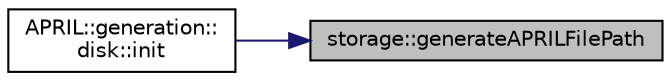 digraph "storage::generateAPRILFilePath"
{
 // LATEX_PDF_SIZE
  bgcolor="transparent";
  edge [fontname="Helvetica",fontsize="10",labelfontname="Helvetica",labelfontsize="10"];
  node [fontname="Helvetica",fontsize="10",shape=record];
  rankdir="RL";
  Node1 [label="storage::generateAPRILFilePath",height=0.2,width=0.4,color="black", fillcolor="grey75", style="filled", fontcolor="black",tooltip="Generates the APRIL file path for the given dataset from the dataset's nickname."];
  Node1 -> Node2 [dir="back",color="midnightblue",fontsize="10",style="solid",fontname="Helvetica"];
  Node2 [label="APRIL::generation::\ldisk::init",height=0.2,width=0.4,color="black",URL="$namespaceAPRIL_1_1generation_1_1disk.html#a2588d072af4662dd891dec18008dd642",tooltip="Generates the APRIL approximations for the given dataset."];
}

